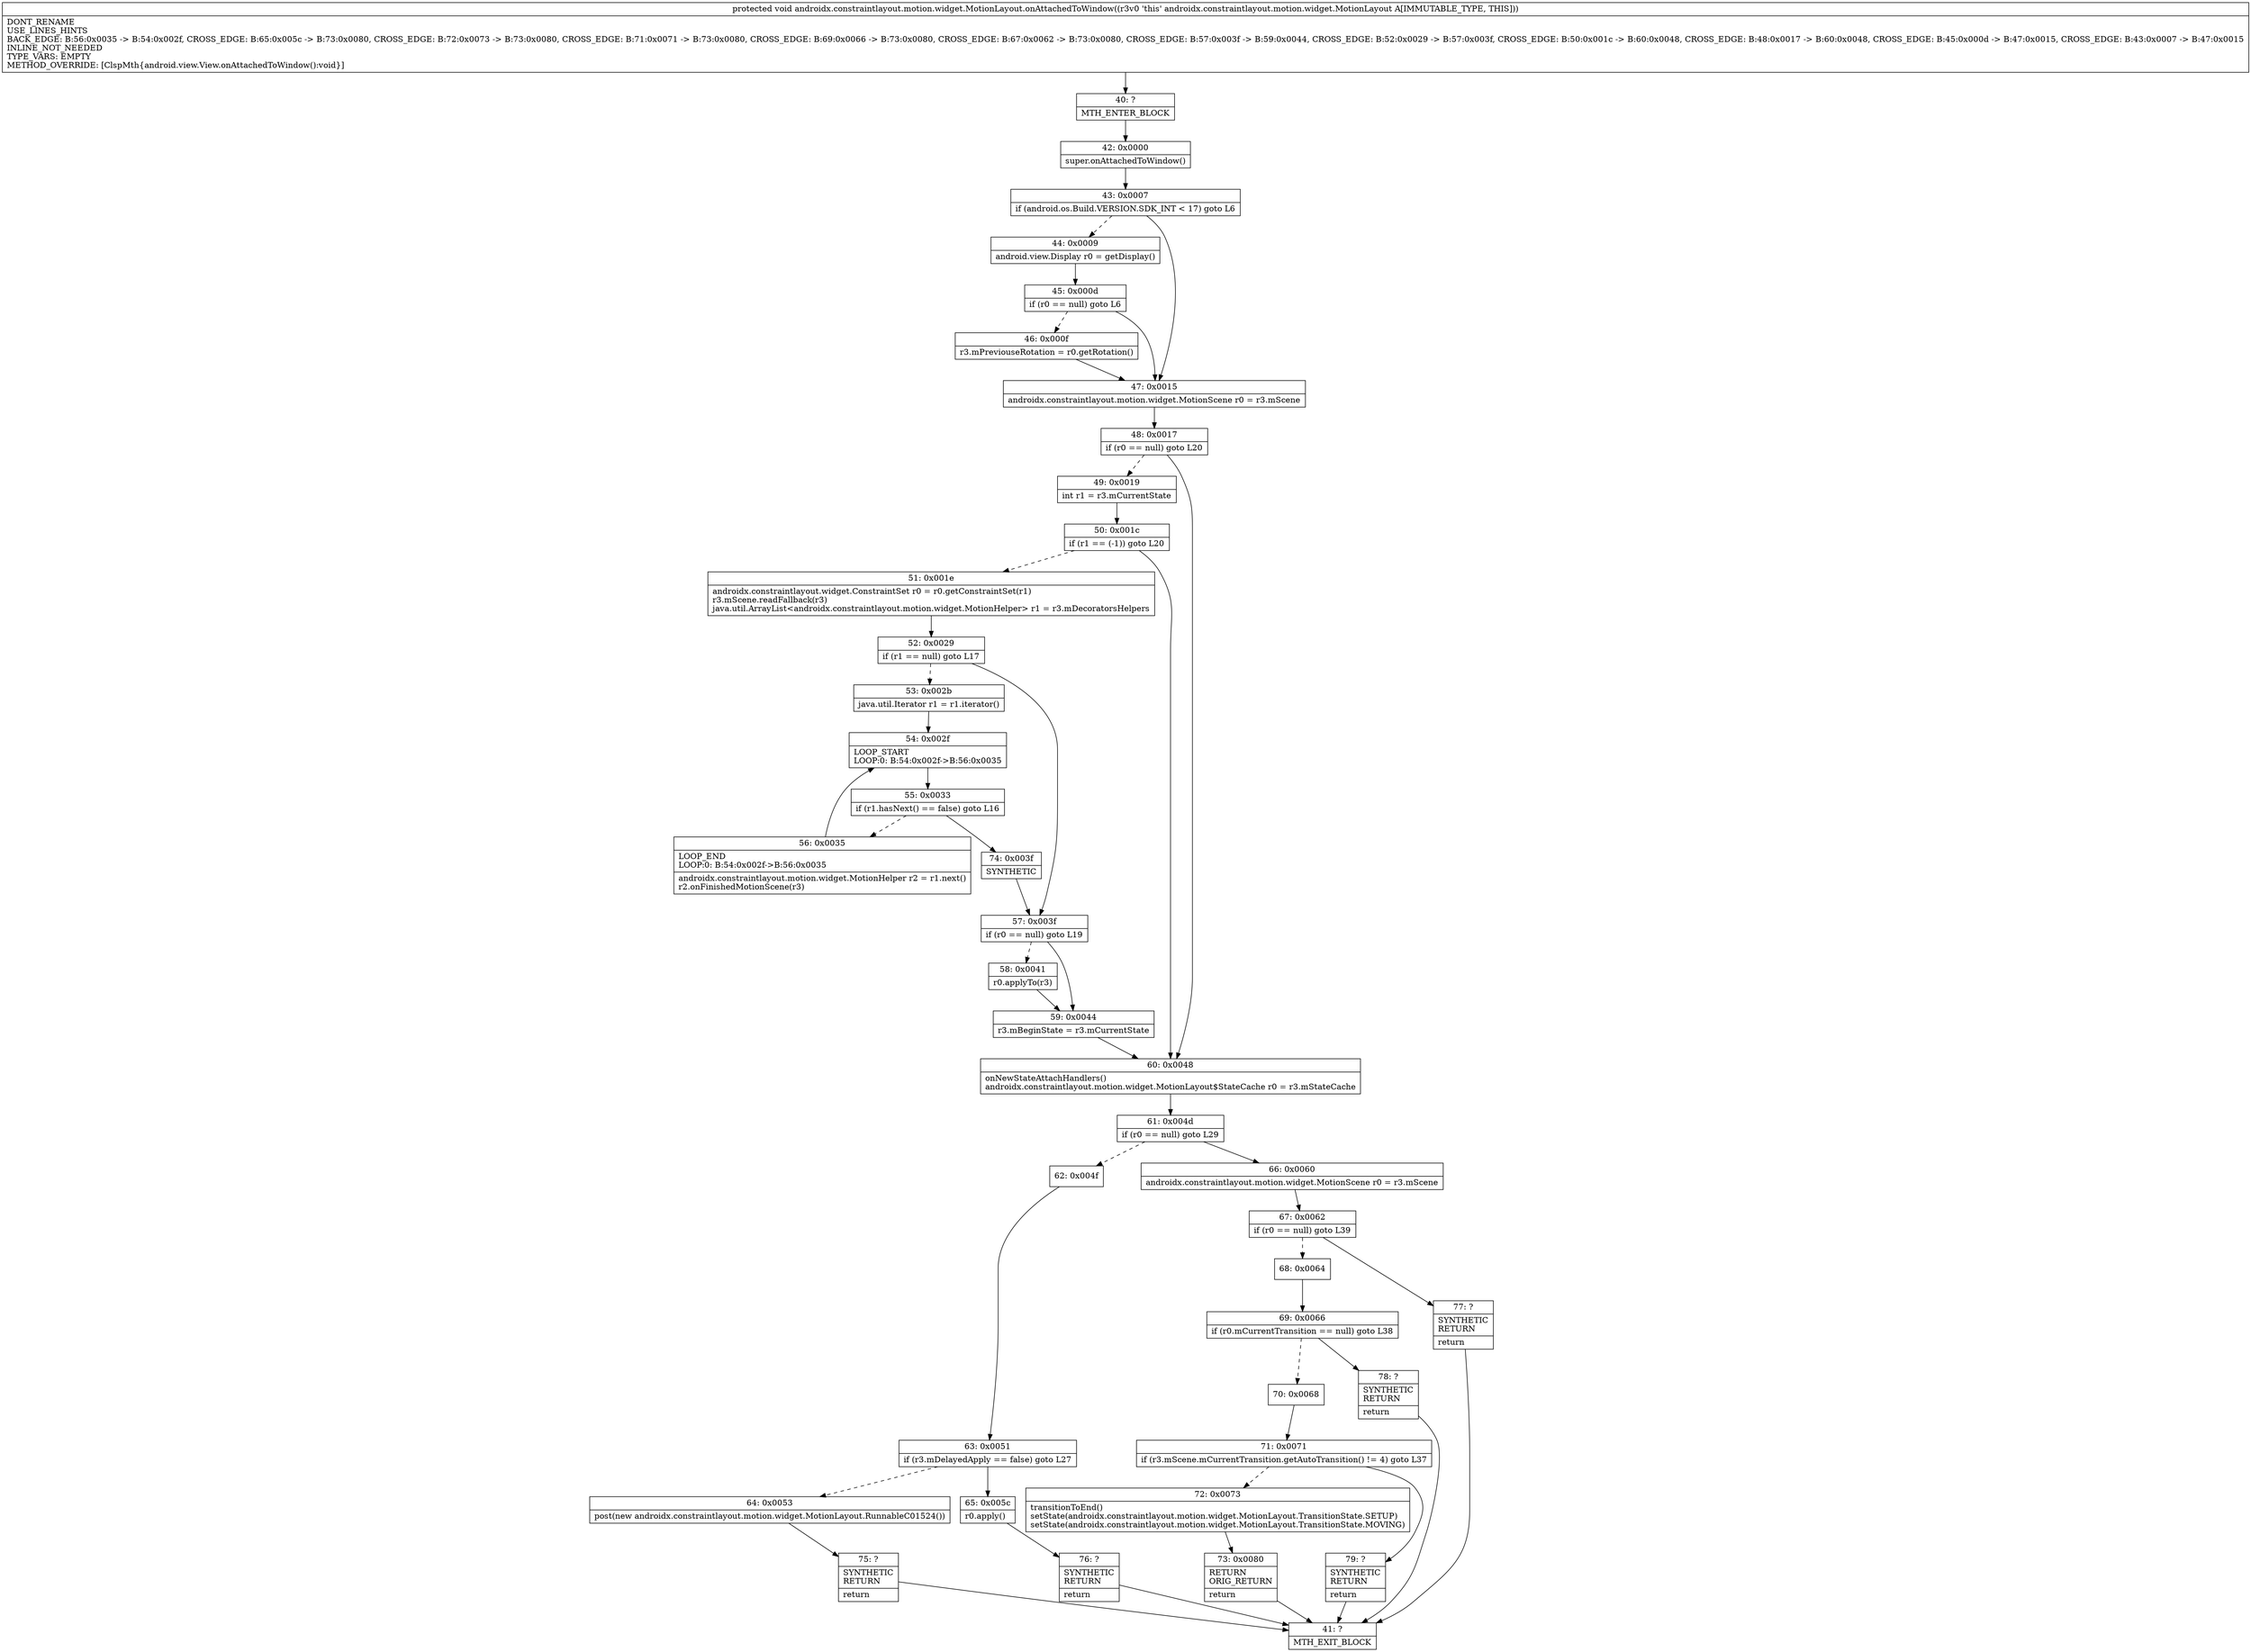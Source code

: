 digraph "CFG forandroidx.constraintlayout.motion.widget.MotionLayout.onAttachedToWindow()V" {
Node_40 [shape=record,label="{40\:\ ?|MTH_ENTER_BLOCK\l}"];
Node_42 [shape=record,label="{42\:\ 0x0000|super.onAttachedToWindow()\l}"];
Node_43 [shape=record,label="{43\:\ 0x0007|if (android.os.Build.VERSION.SDK_INT \< 17) goto L6\l}"];
Node_44 [shape=record,label="{44\:\ 0x0009|android.view.Display r0 = getDisplay()\l}"];
Node_45 [shape=record,label="{45\:\ 0x000d|if (r0 == null) goto L6\l}"];
Node_46 [shape=record,label="{46\:\ 0x000f|r3.mPreviouseRotation = r0.getRotation()\l}"];
Node_47 [shape=record,label="{47\:\ 0x0015|androidx.constraintlayout.motion.widget.MotionScene r0 = r3.mScene\l}"];
Node_48 [shape=record,label="{48\:\ 0x0017|if (r0 == null) goto L20\l}"];
Node_49 [shape=record,label="{49\:\ 0x0019|int r1 = r3.mCurrentState\l}"];
Node_50 [shape=record,label="{50\:\ 0x001c|if (r1 == (\-1)) goto L20\l}"];
Node_51 [shape=record,label="{51\:\ 0x001e|androidx.constraintlayout.widget.ConstraintSet r0 = r0.getConstraintSet(r1)\lr3.mScene.readFallback(r3)\ljava.util.ArrayList\<androidx.constraintlayout.motion.widget.MotionHelper\> r1 = r3.mDecoratorsHelpers\l}"];
Node_52 [shape=record,label="{52\:\ 0x0029|if (r1 == null) goto L17\l}"];
Node_53 [shape=record,label="{53\:\ 0x002b|java.util.Iterator r1 = r1.iterator()\l}"];
Node_54 [shape=record,label="{54\:\ 0x002f|LOOP_START\lLOOP:0: B:54:0x002f\-\>B:56:0x0035\l}"];
Node_55 [shape=record,label="{55\:\ 0x0033|if (r1.hasNext() == false) goto L16\l}"];
Node_56 [shape=record,label="{56\:\ 0x0035|LOOP_END\lLOOP:0: B:54:0x002f\-\>B:56:0x0035\l|androidx.constraintlayout.motion.widget.MotionHelper r2 = r1.next()\lr2.onFinishedMotionScene(r3)\l}"];
Node_74 [shape=record,label="{74\:\ 0x003f|SYNTHETIC\l}"];
Node_57 [shape=record,label="{57\:\ 0x003f|if (r0 == null) goto L19\l}"];
Node_58 [shape=record,label="{58\:\ 0x0041|r0.applyTo(r3)\l}"];
Node_59 [shape=record,label="{59\:\ 0x0044|r3.mBeginState = r3.mCurrentState\l}"];
Node_60 [shape=record,label="{60\:\ 0x0048|onNewStateAttachHandlers()\landroidx.constraintlayout.motion.widget.MotionLayout$StateCache r0 = r3.mStateCache\l}"];
Node_61 [shape=record,label="{61\:\ 0x004d|if (r0 == null) goto L29\l}"];
Node_62 [shape=record,label="{62\:\ 0x004f}"];
Node_63 [shape=record,label="{63\:\ 0x0051|if (r3.mDelayedApply == false) goto L27\l}"];
Node_64 [shape=record,label="{64\:\ 0x0053|post(new androidx.constraintlayout.motion.widget.MotionLayout.RunnableC01524())\l}"];
Node_75 [shape=record,label="{75\:\ ?|SYNTHETIC\lRETURN\l|return\l}"];
Node_41 [shape=record,label="{41\:\ ?|MTH_EXIT_BLOCK\l}"];
Node_65 [shape=record,label="{65\:\ 0x005c|r0.apply()\l}"];
Node_76 [shape=record,label="{76\:\ ?|SYNTHETIC\lRETURN\l|return\l}"];
Node_66 [shape=record,label="{66\:\ 0x0060|androidx.constraintlayout.motion.widget.MotionScene r0 = r3.mScene\l}"];
Node_67 [shape=record,label="{67\:\ 0x0062|if (r0 == null) goto L39\l}"];
Node_68 [shape=record,label="{68\:\ 0x0064}"];
Node_69 [shape=record,label="{69\:\ 0x0066|if (r0.mCurrentTransition == null) goto L38\l}"];
Node_70 [shape=record,label="{70\:\ 0x0068}"];
Node_71 [shape=record,label="{71\:\ 0x0071|if (r3.mScene.mCurrentTransition.getAutoTransition() != 4) goto L37\l}"];
Node_72 [shape=record,label="{72\:\ 0x0073|transitionToEnd()\lsetState(androidx.constraintlayout.motion.widget.MotionLayout.TransitionState.SETUP)\lsetState(androidx.constraintlayout.motion.widget.MotionLayout.TransitionState.MOVING)\l}"];
Node_73 [shape=record,label="{73\:\ 0x0080|RETURN\lORIG_RETURN\l|return\l}"];
Node_79 [shape=record,label="{79\:\ ?|SYNTHETIC\lRETURN\l|return\l}"];
Node_78 [shape=record,label="{78\:\ ?|SYNTHETIC\lRETURN\l|return\l}"];
Node_77 [shape=record,label="{77\:\ ?|SYNTHETIC\lRETURN\l|return\l}"];
MethodNode[shape=record,label="{protected void androidx.constraintlayout.motion.widget.MotionLayout.onAttachedToWindow((r3v0 'this' androidx.constraintlayout.motion.widget.MotionLayout A[IMMUTABLE_TYPE, THIS]))  | DONT_RENAME\lUSE_LINES_HINTS\lBACK_EDGE: B:56:0x0035 \-\> B:54:0x002f, CROSS_EDGE: B:65:0x005c \-\> B:73:0x0080, CROSS_EDGE: B:72:0x0073 \-\> B:73:0x0080, CROSS_EDGE: B:71:0x0071 \-\> B:73:0x0080, CROSS_EDGE: B:69:0x0066 \-\> B:73:0x0080, CROSS_EDGE: B:67:0x0062 \-\> B:73:0x0080, CROSS_EDGE: B:57:0x003f \-\> B:59:0x0044, CROSS_EDGE: B:52:0x0029 \-\> B:57:0x003f, CROSS_EDGE: B:50:0x001c \-\> B:60:0x0048, CROSS_EDGE: B:48:0x0017 \-\> B:60:0x0048, CROSS_EDGE: B:45:0x000d \-\> B:47:0x0015, CROSS_EDGE: B:43:0x0007 \-\> B:47:0x0015\lINLINE_NOT_NEEDED\lTYPE_VARS: EMPTY\lMETHOD_OVERRIDE: [ClspMth\{android.view.View.onAttachedToWindow():void\}]\l}"];
MethodNode -> Node_40;Node_40 -> Node_42;
Node_42 -> Node_43;
Node_43 -> Node_44[style=dashed];
Node_43 -> Node_47;
Node_44 -> Node_45;
Node_45 -> Node_46[style=dashed];
Node_45 -> Node_47;
Node_46 -> Node_47;
Node_47 -> Node_48;
Node_48 -> Node_49[style=dashed];
Node_48 -> Node_60;
Node_49 -> Node_50;
Node_50 -> Node_51[style=dashed];
Node_50 -> Node_60;
Node_51 -> Node_52;
Node_52 -> Node_53[style=dashed];
Node_52 -> Node_57;
Node_53 -> Node_54;
Node_54 -> Node_55;
Node_55 -> Node_56[style=dashed];
Node_55 -> Node_74;
Node_56 -> Node_54;
Node_74 -> Node_57;
Node_57 -> Node_58[style=dashed];
Node_57 -> Node_59;
Node_58 -> Node_59;
Node_59 -> Node_60;
Node_60 -> Node_61;
Node_61 -> Node_62[style=dashed];
Node_61 -> Node_66;
Node_62 -> Node_63;
Node_63 -> Node_64[style=dashed];
Node_63 -> Node_65;
Node_64 -> Node_75;
Node_75 -> Node_41;
Node_65 -> Node_76;
Node_76 -> Node_41;
Node_66 -> Node_67;
Node_67 -> Node_68[style=dashed];
Node_67 -> Node_77;
Node_68 -> Node_69;
Node_69 -> Node_70[style=dashed];
Node_69 -> Node_78;
Node_70 -> Node_71;
Node_71 -> Node_72[style=dashed];
Node_71 -> Node_79;
Node_72 -> Node_73;
Node_73 -> Node_41;
Node_79 -> Node_41;
Node_78 -> Node_41;
Node_77 -> Node_41;
}

